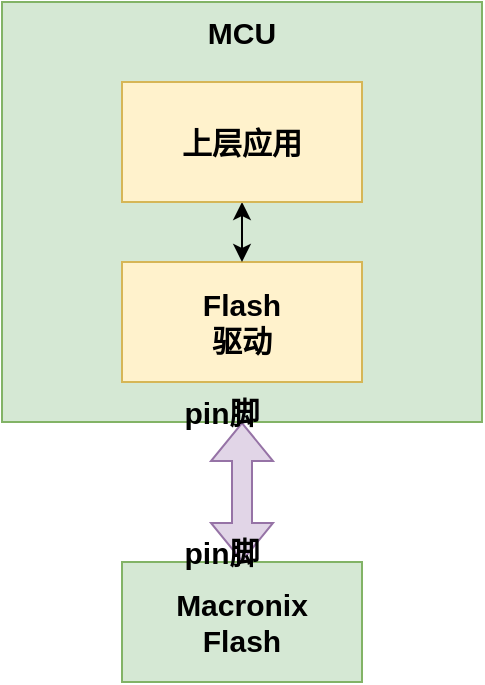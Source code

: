 <mxfile version="24.0.4" type="device">
  <diagram name="第 1 页" id="9dLdQXAplC7oLp4CW0Km">
    <mxGraphModel dx="589" dy="577" grid="1" gridSize="10" guides="1" tooltips="1" connect="1" arrows="1" fold="1" page="0" pageScale="1" pageWidth="827" pageHeight="1169" math="0" shadow="0">
      <root>
        <mxCell id="0" />
        <mxCell id="1" parent="0" />
        <mxCell id="tYviClEyW7NVSN_mE2I3-4" style="edgeStyle=orthogonalEdgeStyle;rounded=0;orthogonalLoop=1;jettySize=auto;html=1;exitX=0.5;exitY=1;exitDx=0;exitDy=0;entryX=0.5;entryY=0;entryDx=0;entryDy=0;shape=flexArrow;startArrow=block;fontSize=15;fontStyle=1;fillColor=#e1d5e7;strokeColor=#9673a6;" edge="1" parent="1" source="tYviClEyW7NVSN_mE2I3-3" target="tYviClEyW7NVSN_mE2I3-2">
          <mxGeometry relative="1" as="geometry" />
        </mxCell>
        <mxCell id="tYviClEyW7NVSN_mE2I3-3" value="MCU" style="rounded=0;whiteSpace=wrap;html=1;fillColor=#d5e8d4;strokeColor=#82b366;verticalAlign=top;fontSize=15;fontStyle=1" vertex="1" parent="1">
          <mxGeometry x="460" y="280" width="240" height="210" as="geometry" />
        </mxCell>
        <mxCell id="tYviClEyW7NVSN_mE2I3-1" value="Flash&lt;div style=&quot;font-size: 15px;&quot;&gt;驱动&lt;/div&gt;" style="rounded=0;whiteSpace=wrap;html=1;fillColor=#fff2cc;strokeColor=#d6b656;fontSize=15;fontStyle=1" vertex="1" parent="1">
          <mxGeometry x="520" y="410" width="120" height="60" as="geometry" />
        </mxCell>
        <mxCell id="tYviClEyW7NVSN_mE2I3-2" value="&lt;div style=&quot;font-size: 15px;&quot;&gt;Macronix&lt;/div&gt;Flash" style="rounded=0;whiteSpace=wrap;html=1;fillColor=#d5e8d4;strokeColor=#82b366;fontSize=15;fontStyle=1" vertex="1" parent="1">
          <mxGeometry x="520" y="560" width="120" height="60" as="geometry" />
        </mxCell>
        <mxCell id="tYviClEyW7NVSN_mE2I3-5" value="&lt;font style=&quot;font-size: 15px;&quot;&gt;&lt;b&gt;pin脚&lt;/b&gt;&lt;/font&gt;" style="text;html=1;align=center;verticalAlign=middle;whiteSpace=wrap;rounded=0;" vertex="1" parent="1">
          <mxGeometry x="540" y="470" width="60" height="30" as="geometry" />
        </mxCell>
        <mxCell id="tYviClEyW7NVSN_mE2I3-6" value="&lt;font style=&quot;font-size: 15px;&quot;&gt;&lt;b&gt;pin脚&lt;/b&gt;&lt;/font&gt;" style="text;html=1;align=center;verticalAlign=middle;whiteSpace=wrap;rounded=0;" vertex="1" parent="1">
          <mxGeometry x="540" y="540" width="60" height="30" as="geometry" />
        </mxCell>
        <mxCell id="tYviClEyW7NVSN_mE2I3-8" style="edgeStyle=orthogonalEdgeStyle;rounded=0;orthogonalLoop=1;jettySize=auto;html=1;exitX=0.5;exitY=1;exitDx=0;exitDy=0;entryX=0.5;entryY=0;entryDx=0;entryDy=0;startArrow=classic;startFill=1;" edge="1" parent="1" source="tYviClEyW7NVSN_mE2I3-7" target="tYviClEyW7NVSN_mE2I3-1">
          <mxGeometry relative="1" as="geometry" />
        </mxCell>
        <mxCell id="tYviClEyW7NVSN_mE2I3-7" value="上层应用" style="rounded=0;whiteSpace=wrap;html=1;fillColor=#fff2cc;strokeColor=#d6b656;fontSize=15;fontStyle=1" vertex="1" parent="1">
          <mxGeometry x="520" y="320" width="120" height="60" as="geometry" />
        </mxCell>
      </root>
    </mxGraphModel>
  </diagram>
</mxfile>
